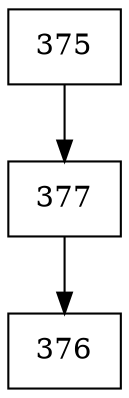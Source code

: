 digraph G {
  node [shape=record];
  node0 [label="{375}"];
  node0 -> node1;
  node1 [label="{377}"];
  node1 -> node2;
  node2 [label="{376}"];
}
